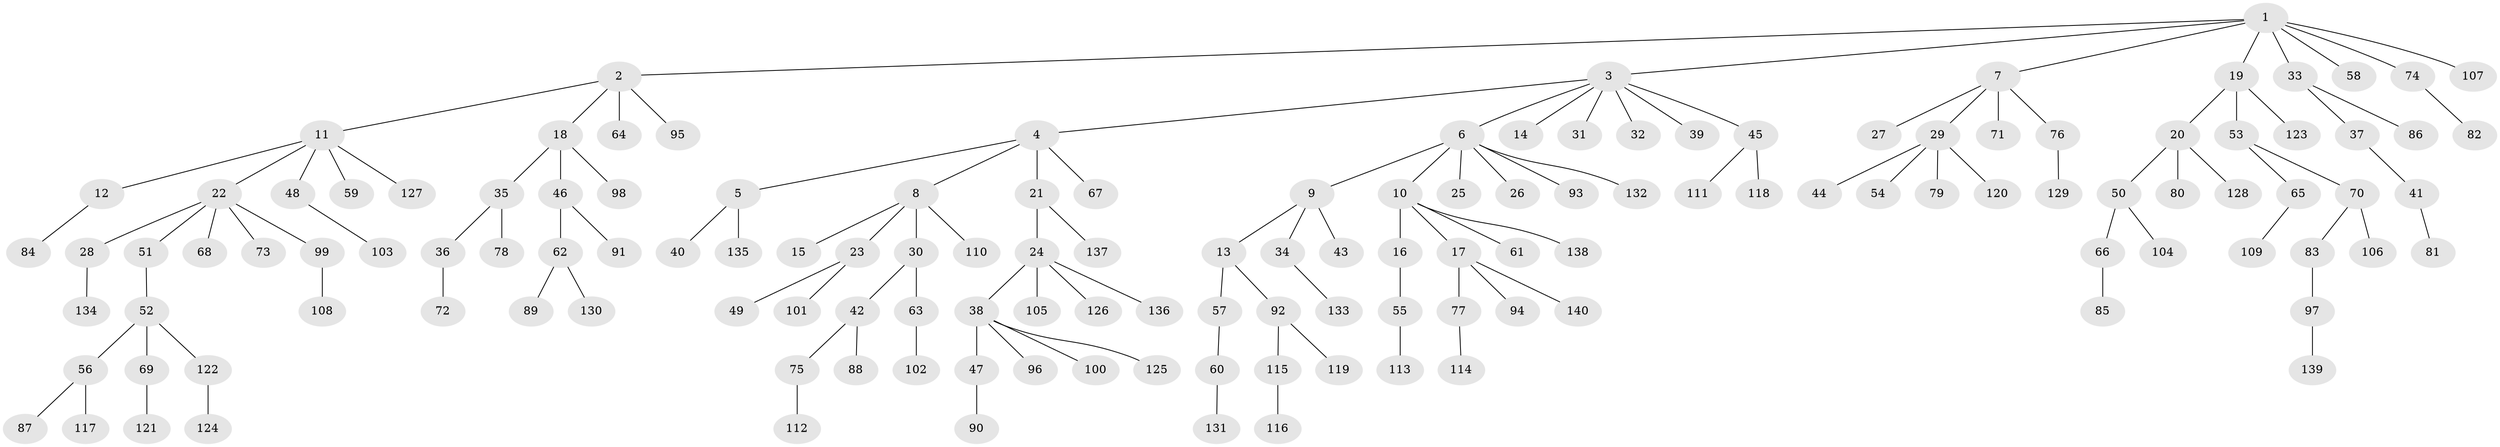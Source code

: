 // Generated by graph-tools (version 1.1) at 2025/11/02/27/25 16:11:27]
// undirected, 140 vertices, 139 edges
graph export_dot {
graph [start="1"]
  node [color=gray90,style=filled];
  1;
  2;
  3;
  4;
  5;
  6;
  7;
  8;
  9;
  10;
  11;
  12;
  13;
  14;
  15;
  16;
  17;
  18;
  19;
  20;
  21;
  22;
  23;
  24;
  25;
  26;
  27;
  28;
  29;
  30;
  31;
  32;
  33;
  34;
  35;
  36;
  37;
  38;
  39;
  40;
  41;
  42;
  43;
  44;
  45;
  46;
  47;
  48;
  49;
  50;
  51;
  52;
  53;
  54;
  55;
  56;
  57;
  58;
  59;
  60;
  61;
  62;
  63;
  64;
  65;
  66;
  67;
  68;
  69;
  70;
  71;
  72;
  73;
  74;
  75;
  76;
  77;
  78;
  79;
  80;
  81;
  82;
  83;
  84;
  85;
  86;
  87;
  88;
  89;
  90;
  91;
  92;
  93;
  94;
  95;
  96;
  97;
  98;
  99;
  100;
  101;
  102;
  103;
  104;
  105;
  106;
  107;
  108;
  109;
  110;
  111;
  112;
  113;
  114;
  115;
  116;
  117;
  118;
  119;
  120;
  121;
  122;
  123;
  124;
  125;
  126;
  127;
  128;
  129;
  130;
  131;
  132;
  133;
  134;
  135;
  136;
  137;
  138;
  139;
  140;
  1 -- 2;
  1 -- 3;
  1 -- 7;
  1 -- 19;
  1 -- 33;
  1 -- 58;
  1 -- 74;
  1 -- 107;
  2 -- 11;
  2 -- 18;
  2 -- 64;
  2 -- 95;
  3 -- 4;
  3 -- 6;
  3 -- 14;
  3 -- 31;
  3 -- 32;
  3 -- 39;
  3 -- 45;
  4 -- 5;
  4 -- 8;
  4 -- 21;
  4 -- 67;
  5 -- 40;
  5 -- 135;
  6 -- 9;
  6 -- 10;
  6 -- 25;
  6 -- 26;
  6 -- 93;
  6 -- 132;
  7 -- 27;
  7 -- 29;
  7 -- 71;
  7 -- 76;
  8 -- 15;
  8 -- 23;
  8 -- 30;
  8 -- 110;
  9 -- 13;
  9 -- 34;
  9 -- 43;
  10 -- 16;
  10 -- 17;
  10 -- 61;
  10 -- 138;
  11 -- 12;
  11 -- 22;
  11 -- 48;
  11 -- 59;
  11 -- 127;
  12 -- 84;
  13 -- 57;
  13 -- 92;
  16 -- 55;
  17 -- 77;
  17 -- 94;
  17 -- 140;
  18 -- 35;
  18 -- 46;
  18 -- 98;
  19 -- 20;
  19 -- 53;
  19 -- 123;
  20 -- 50;
  20 -- 80;
  20 -- 128;
  21 -- 24;
  21 -- 137;
  22 -- 28;
  22 -- 51;
  22 -- 68;
  22 -- 73;
  22 -- 99;
  23 -- 49;
  23 -- 101;
  24 -- 38;
  24 -- 105;
  24 -- 126;
  24 -- 136;
  28 -- 134;
  29 -- 44;
  29 -- 54;
  29 -- 79;
  29 -- 120;
  30 -- 42;
  30 -- 63;
  33 -- 37;
  33 -- 86;
  34 -- 133;
  35 -- 36;
  35 -- 78;
  36 -- 72;
  37 -- 41;
  38 -- 47;
  38 -- 96;
  38 -- 100;
  38 -- 125;
  41 -- 81;
  42 -- 75;
  42 -- 88;
  45 -- 111;
  45 -- 118;
  46 -- 62;
  46 -- 91;
  47 -- 90;
  48 -- 103;
  50 -- 66;
  50 -- 104;
  51 -- 52;
  52 -- 56;
  52 -- 69;
  52 -- 122;
  53 -- 65;
  53 -- 70;
  55 -- 113;
  56 -- 87;
  56 -- 117;
  57 -- 60;
  60 -- 131;
  62 -- 89;
  62 -- 130;
  63 -- 102;
  65 -- 109;
  66 -- 85;
  69 -- 121;
  70 -- 83;
  70 -- 106;
  74 -- 82;
  75 -- 112;
  76 -- 129;
  77 -- 114;
  83 -- 97;
  92 -- 115;
  92 -- 119;
  97 -- 139;
  99 -- 108;
  115 -- 116;
  122 -- 124;
}
